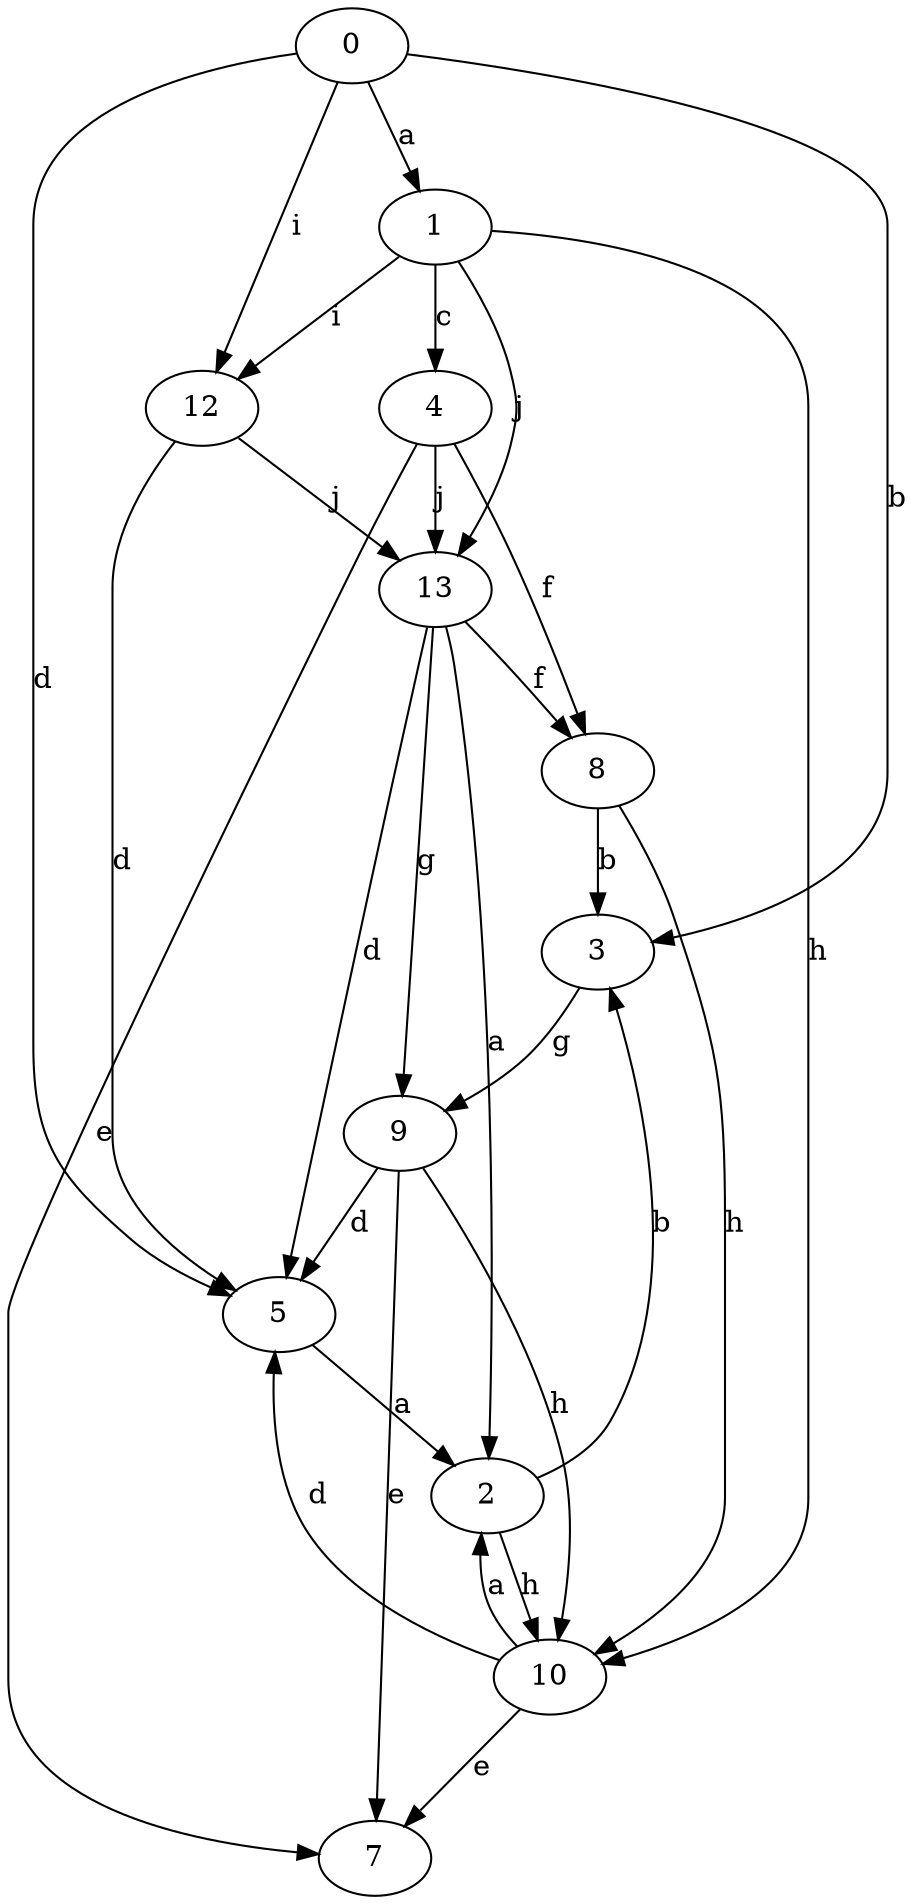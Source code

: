 strict digraph  {
0;
1;
2;
3;
4;
5;
7;
8;
9;
10;
12;
13;
0 -> 1  [label=a];
0 -> 3  [label=b];
0 -> 5  [label=d];
0 -> 12  [label=i];
1 -> 4  [label=c];
1 -> 10  [label=h];
1 -> 12  [label=i];
1 -> 13  [label=j];
2 -> 3  [label=b];
2 -> 10  [label=h];
3 -> 9  [label=g];
4 -> 7  [label=e];
4 -> 8  [label=f];
4 -> 13  [label=j];
5 -> 2  [label=a];
8 -> 3  [label=b];
8 -> 10  [label=h];
9 -> 5  [label=d];
9 -> 7  [label=e];
9 -> 10  [label=h];
10 -> 2  [label=a];
10 -> 5  [label=d];
10 -> 7  [label=e];
12 -> 5  [label=d];
12 -> 13  [label=j];
13 -> 2  [label=a];
13 -> 5  [label=d];
13 -> 8  [label=f];
13 -> 9  [label=g];
}
